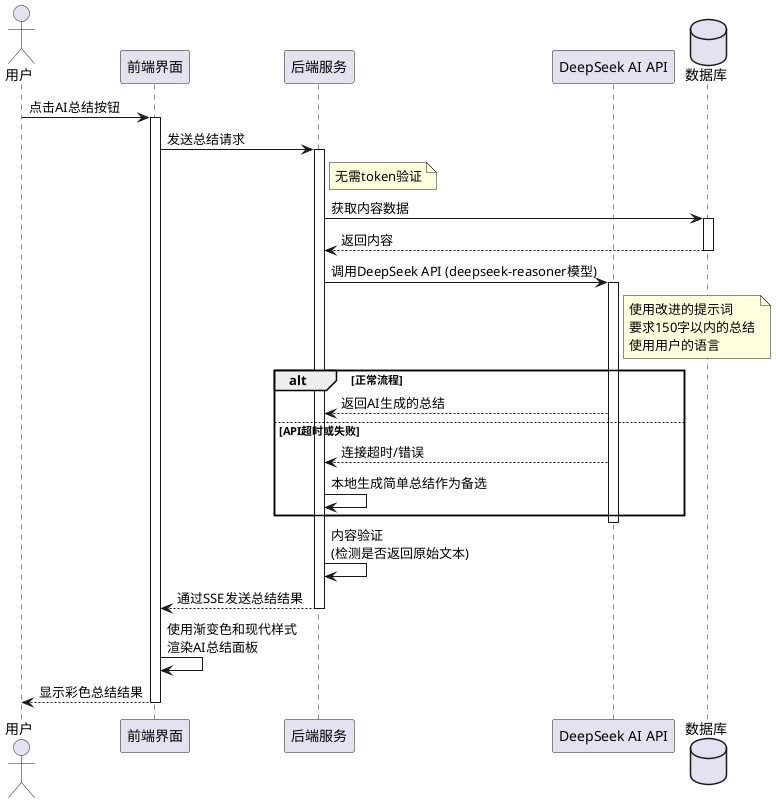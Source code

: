 @startuml AI总结功能流程

actor 用户
participant "前端界面" as Frontend
participant "后端服务" as Backend
participant "DeepSeek AI API" as AI
database "数据库" as DB

用户 -> Frontend: 点击AI总结按钮
activate Frontend

Frontend -> Backend: 发送总结请求
activate Backend
note right of Backend: 无需token验证

Backend -> DB: 获取内容数据
activate DB
DB --> Backend: 返回内容
deactivate DB

Backend -> AI: 调用DeepSeek API (deepseek-reasoner模型)
activate AI
note right of AI: 使用改进的提示词\n要求150字以内的总结\n使用用户的语言

alt 正常流程
    AI --> Backend: 返回AI生成的总结
else API超时或失败
    AI --> Backend: 连接超时/错误
    Backend -> Backend: 本地生成简单总结作为备选
end
deactivate AI

Backend -> Backend: 内容验证\n(检测是否返回原始文本)

Backend --> Frontend: 通过SSE发送总结结果
deactivate Backend

Frontend -> Frontend: 使用渐变色和现代样式\n渲染AI总结面板
Frontend --> 用户: 显示彩色总结结果

deactivate Frontend

@enduml 
